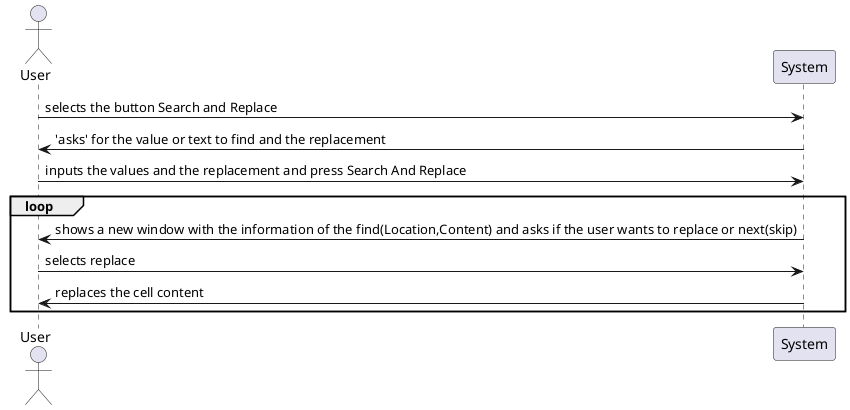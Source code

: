 @startuml
actor User
participant System

User -> System : selects the button Search and Replace
System->User : 'asks' for the value or text to find and the replacement
User -> System : inputs the values and the replacement and press Search And Replace
loop
System->User : shows a new window with the information of the find(Location,Content) and asks if the user wants to replace or next(skip)
User -> System : selects replace
System->User : replaces the cell content
end

@enduml